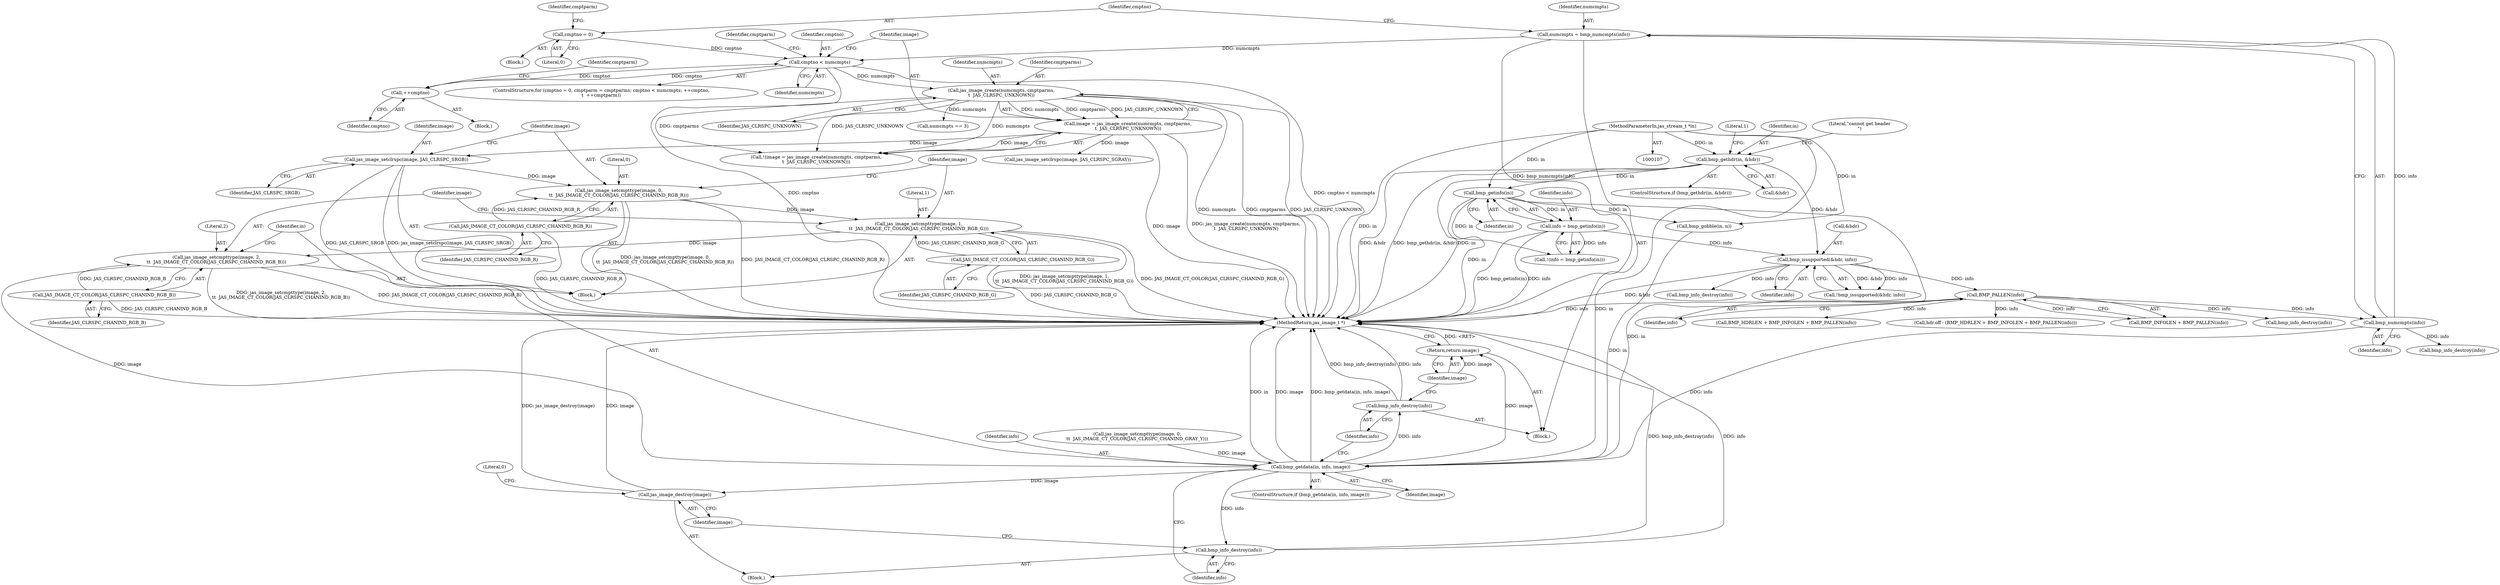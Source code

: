 digraph "0_jasper_8f62b4761711d036fd8964df256b938c809b7fca_0@pointer" {
"1000362" [label="(Call,jas_image_setcmpttype(image, 2,\n\t\t  JAS_IMAGE_CT_COLOR(JAS_CLRSPC_CHANIND_RGB_B)))"];
"1000357" [label="(Call,jas_image_setcmpttype(image, 1,\n\t\t  JAS_IMAGE_CT_COLOR(JAS_CLRSPC_CHANIND_RGB_G)))"];
"1000352" [label="(Call,jas_image_setcmpttype(image, 0,\n\t\t  JAS_IMAGE_CT_COLOR(JAS_CLRSPC_CHANIND_RGB_R)))"];
"1000349" [label="(Call,jas_image_setclrspc(image, JAS_CLRSPC_SRGB))"];
"1000333" [label="(Call,image = jas_image_create(numcmpts, cmptparms,\n\t  JAS_CLRSPC_UNKNOWN))"];
"1000335" [label="(Call,jas_image_create(numcmpts, cmptparms,\n\t  JAS_CLRSPC_UNKNOWN))"];
"1000278" [label="(Call,cmptno < numcmpts)"];
"1000272" [label="(Call,cmptno = 0)"];
"1000282" [label="(Call,++cmptno)"];
"1000266" [label="(Call,numcmpts = bmp_numcmpts(info))"];
"1000268" [label="(Call,bmp_numcmpts(info))"];
"1000242" [label="(Call,BMP_PALLEN(info))"];
"1000219" [label="(Call,bmp_issupported(&hdr, info))"];
"1000127" [label="(Call,bmp_gethdr(in, &hdr))"];
"1000108" [label="(MethodParameterIn,jas_stream_t *in)"];
"1000161" [label="(Call,info = bmp_getinfo(in))"];
"1000163" [label="(Call,bmp_getinfo(in))"];
"1000355" [label="(Call,JAS_IMAGE_CT_COLOR(JAS_CLRSPC_CHANIND_RGB_R))"];
"1000360" [label="(Call,JAS_IMAGE_CT_COLOR(JAS_CLRSPC_CHANIND_RGB_G))"];
"1000365" [label="(Call,JAS_IMAGE_CT_COLOR(JAS_CLRSPC_CHANIND_RGB_B))"];
"1000378" [label="(Call,bmp_getdata(in, info, image))"];
"1000383" [label="(Call,bmp_info_destroy(info))"];
"1000385" [label="(Call,jas_image_destroy(image))"];
"1000389" [label="(Call,bmp_info_destroy(info))"];
"1000391" [label="(Return,return image;)"];
"1000108" [label="(MethodParameterIn,jas_stream_t *in)"];
"1000365" [label="(Call,JAS_IMAGE_CT_COLOR(JAS_CLRSPC_CHANIND_RGB_B))"];
"1000382" [label="(Block,)"];
"1000274" [label="(Literal,0)"];
"1000391" [label="(Return,return image;)"];
"1000243" [label="(Identifier,info)"];
"1000340" [label="(Call,bmp_info_destroy(info))"];
"1000127" [label="(Call,bmp_gethdr(in, &hdr))"];
"1000362" [label="(Call,jas_image_setcmpttype(image, 2,\n\t\t  JAS_IMAGE_CT_COLOR(JAS_CLRSPC_CHANIND_RGB_B)))"];
"1000363" [label="(Identifier,image)"];
"1000137" [label="(Literal,1)"];
"1000345" [label="(Call,numcmpts == 3)"];
"1000383" [label="(Call,bmp_info_destroy(info))"];
"1000128" [label="(Identifier,in)"];
"1000377" [label="(ControlStructure,if (bmp_getdata(in, info, image)))"];
"1000352" [label="(Call,jas_image_setcmpttype(image, 0,\n\t\t  JAS_IMAGE_CT_COLOR(JAS_CLRSPC_CHANIND_RGB_R)))"];
"1000161" [label="(Call,info = bmp_getinfo(in))"];
"1000360" [label="(Call,JAS_IMAGE_CT_COLOR(JAS_CLRSPC_CHANIND_RGB_G))"];
"1000336" [label="(Identifier,numcmpts)"];
"1000218" [label="(Call,!bmp_issupported(&hdr, info))"];
"1000271" [label="(Block,)"];
"1000162" [label="(Identifier,info)"];
"1000285" [label="(Identifier,cmptparm)"];
"1000361" [label="(Identifier,JAS_CLRSPC_CHANIND_RGB_G)"];
"1000226" [label="(Call,bmp_info_destroy(info))"];
"1000359" [label="(Literal,1)"];
"1000356" [label="(Identifier,JAS_CLRSPC_CHANIND_RGB_R)"];
"1000266" [label="(Call,numcmpts = bmp_numcmpts(info))"];
"1000354" [label="(Literal,0)"];
"1000389" [label="(Call,bmp_info_destroy(info))"];
"1000349" [label="(Call,jas_image_setclrspc(image, JAS_CLRSPC_SRGB))"];
"1000366" [label="(Identifier,JAS_CLRSPC_CHANIND_RGB_B)"];
"1000238" [label="(Call,BMP_HDRLEN + BMP_INFOLEN + BMP_PALLEN(info))"];
"1000222" [label="(Identifier,info)"];
"1000353" [label="(Identifier,image)"];
"1000280" [label="(Identifier,numcmpts)"];
"1000234" [label="(Call,hdr.off - (BMP_HDRLEN + BMP_INFOLEN + BMP_PALLEN(info)))"];
"1000351" [label="(Identifier,JAS_CLRSPC_SRGB)"];
"1000357" [label="(Call,jas_image_setcmpttype(image, 1,\n\t\t  JAS_IMAGE_CT_COLOR(JAS_CLRSPC_CHANIND_RGB_G)))"];
"1000393" [label="(MethodReturn,jas_image_t *)"];
"1000164" [label="(Identifier,in)"];
"1000160" [label="(Call,!(info = bmp_getinfo(in)))"];
"1000386" [label="(Identifier,image)"];
"1000126" [label="(ControlStructure,if (bmp_gethdr(in, &hdr)))"];
"1000268" [label="(Call,bmp_numcmpts(info))"];
"1000385" [label="(Call,jas_image_destroy(image))"];
"1000279" [label="(Identifier,cmptno)"];
"1000355" [label="(Call,JAS_IMAGE_CT_COLOR(JAS_CLRSPC_CHANIND_RGB_R))"];
"1000392" [label="(Identifier,image)"];
"1000332" [label="(Call,!(image = jas_image_create(numcmpts, cmptparms,\n\t  JAS_CLRSPC_UNKNOWN)))"];
"1000110" [label="(Block,)"];
"1000270" [label="(ControlStructure,for (cmptno = 0, cmptparm = cmptparms; cmptno < numcmpts; ++cmptno,\n\t  ++cmptparm))"];
"1000380" [label="(Identifier,info)"];
"1000240" [label="(Call,BMP_INFOLEN + BMP_PALLEN(info))"];
"1000133" [label="(Literal,\"cannot get header\n\")"];
"1000379" [label="(Identifier,in)"];
"1000276" [label="(Identifier,cmptparm)"];
"1000129" [label="(Call,&hdr)"];
"1000272" [label="(Call,cmptno = 0)"];
"1000335" [label="(Call,jas_image_create(numcmpts, cmptparms,\n\t  JAS_CLRSPC_UNKNOWN))"];
"1000348" [label="(Block,)"];
"1000334" [label="(Identifier,image)"];
"1000364" [label="(Literal,2)"];
"1000338" [label="(Identifier,JAS_CLRSPC_UNKNOWN)"];
"1000283" [label="(Identifier,cmptno)"];
"1000220" [label="(Call,&hdr)"];
"1000219" [label="(Call,bmp_issupported(&hdr, info))"];
"1000267" [label="(Identifier,numcmpts)"];
"1000163" [label="(Call,bmp_getinfo(in))"];
"1000278" [label="(Call,cmptno < numcmpts)"];
"1000242" [label="(Call,BMP_PALLEN(info))"];
"1000333" [label="(Call,image = jas_image_create(numcmpts, cmptparms,\n\t  JAS_CLRSPC_UNKNOWN))"];
"1000369" [label="(Call,jas_image_setclrspc(image, JAS_CLRSPC_SGRAY))"];
"1000258" [label="(Call,bmp_gobble(in, n))"];
"1000262" [label="(Call,bmp_info_destroy(info))"];
"1000388" [label="(Literal,0)"];
"1000281" [label="(Block,)"];
"1000390" [label="(Identifier,info)"];
"1000269" [label="(Identifier,info)"];
"1000282" [label="(Call,++cmptno)"];
"1000350" [label="(Identifier,image)"];
"1000273" [label="(Identifier,cmptno)"];
"1000378" [label="(Call,bmp_getdata(in, info, image))"];
"1000358" [label="(Identifier,image)"];
"1000289" [label="(Identifier,cmptparm)"];
"1000372" [label="(Call,jas_image_setcmpttype(image, 0,\n\t\t  JAS_IMAGE_CT_COLOR(JAS_CLRSPC_CHANIND_GRAY_Y)))"];
"1000337" [label="(Identifier,cmptparms)"];
"1000381" [label="(Identifier,image)"];
"1000384" [label="(Identifier,info)"];
"1000362" -> "1000348"  [label="AST: "];
"1000362" -> "1000365"  [label="CFG: "];
"1000363" -> "1000362"  [label="AST: "];
"1000364" -> "1000362"  [label="AST: "];
"1000365" -> "1000362"  [label="AST: "];
"1000379" -> "1000362"  [label="CFG: "];
"1000362" -> "1000393"  [label="DDG: JAS_IMAGE_CT_COLOR(JAS_CLRSPC_CHANIND_RGB_B)"];
"1000362" -> "1000393"  [label="DDG: jas_image_setcmpttype(image, 2,\n\t\t  JAS_IMAGE_CT_COLOR(JAS_CLRSPC_CHANIND_RGB_B))"];
"1000357" -> "1000362"  [label="DDG: image"];
"1000365" -> "1000362"  [label="DDG: JAS_CLRSPC_CHANIND_RGB_B"];
"1000362" -> "1000378"  [label="DDG: image"];
"1000357" -> "1000348"  [label="AST: "];
"1000357" -> "1000360"  [label="CFG: "];
"1000358" -> "1000357"  [label="AST: "];
"1000359" -> "1000357"  [label="AST: "];
"1000360" -> "1000357"  [label="AST: "];
"1000363" -> "1000357"  [label="CFG: "];
"1000357" -> "1000393"  [label="DDG: jas_image_setcmpttype(image, 1,\n\t\t  JAS_IMAGE_CT_COLOR(JAS_CLRSPC_CHANIND_RGB_G))"];
"1000357" -> "1000393"  [label="DDG: JAS_IMAGE_CT_COLOR(JAS_CLRSPC_CHANIND_RGB_G)"];
"1000352" -> "1000357"  [label="DDG: image"];
"1000360" -> "1000357"  [label="DDG: JAS_CLRSPC_CHANIND_RGB_G"];
"1000352" -> "1000348"  [label="AST: "];
"1000352" -> "1000355"  [label="CFG: "];
"1000353" -> "1000352"  [label="AST: "];
"1000354" -> "1000352"  [label="AST: "];
"1000355" -> "1000352"  [label="AST: "];
"1000358" -> "1000352"  [label="CFG: "];
"1000352" -> "1000393"  [label="DDG: jas_image_setcmpttype(image, 0,\n\t\t  JAS_IMAGE_CT_COLOR(JAS_CLRSPC_CHANIND_RGB_R))"];
"1000352" -> "1000393"  [label="DDG: JAS_IMAGE_CT_COLOR(JAS_CLRSPC_CHANIND_RGB_R)"];
"1000349" -> "1000352"  [label="DDG: image"];
"1000355" -> "1000352"  [label="DDG: JAS_CLRSPC_CHANIND_RGB_R"];
"1000349" -> "1000348"  [label="AST: "];
"1000349" -> "1000351"  [label="CFG: "];
"1000350" -> "1000349"  [label="AST: "];
"1000351" -> "1000349"  [label="AST: "];
"1000353" -> "1000349"  [label="CFG: "];
"1000349" -> "1000393"  [label="DDG: jas_image_setclrspc(image, JAS_CLRSPC_SRGB)"];
"1000349" -> "1000393"  [label="DDG: JAS_CLRSPC_SRGB"];
"1000333" -> "1000349"  [label="DDG: image"];
"1000333" -> "1000332"  [label="AST: "];
"1000333" -> "1000335"  [label="CFG: "];
"1000334" -> "1000333"  [label="AST: "];
"1000335" -> "1000333"  [label="AST: "];
"1000332" -> "1000333"  [label="CFG: "];
"1000333" -> "1000393"  [label="DDG: image"];
"1000333" -> "1000393"  [label="DDG: jas_image_create(numcmpts, cmptparms,\n\t  JAS_CLRSPC_UNKNOWN)"];
"1000333" -> "1000332"  [label="DDG: image"];
"1000335" -> "1000333"  [label="DDG: numcmpts"];
"1000335" -> "1000333"  [label="DDG: cmptparms"];
"1000335" -> "1000333"  [label="DDG: JAS_CLRSPC_UNKNOWN"];
"1000333" -> "1000369"  [label="DDG: image"];
"1000335" -> "1000338"  [label="CFG: "];
"1000336" -> "1000335"  [label="AST: "];
"1000337" -> "1000335"  [label="AST: "];
"1000338" -> "1000335"  [label="AST: "];
"1000335" -> "1000393"  [label="DDG: numcmpts"];
"1000335" -> "1000393"  [label="DDG: JAS_CLRSPC_UNKNOWN"];
"1000335" -> "1000393"  [label="DDG: cmptparms"];
"1000335" -> "1000332"  [label="DDG: numcmpts"];
"1000335" -> "1000332"  [label="DDG: cmptparms"];
"1000335" -> "1000332"  [label="DDG: JAS_CLRSPC_UNKNOWN"];
"1000278" -> "1000335"  [label="DDG: numcmpts"];
"1000335" -> "1000345"  [label="DDG: numcmpts"];
"1000278" -> "1000270"  [label="AST: "];
"1000278" -> "1000280"  [label="CFG: "];
"1000279" -> "1000278"  [label="AST: "];
"1000280" -> "1000278"  [label="AST: "];
"1000289" -> "1000278"  [label="CFG: "];
"1000334" -> "1000278"  [label="CFG: "];
"1000278" -> "1000393"  [label="DDG: cmptno < numcmpts"];
"1000278" -> "1000393"  [label="DDG: cmptno"];
"1000272" -> "1000278"  [label="DDG: cmptno"];
"1000282" -> "1000278"  [label="DDG: cmptno"];
"1000266" -> "1000278"  [label="DDG: numcmpts"];
"1000278" -> "1000282"  [label="DDG: cmptno"];
"1000272" -> "1000271"  [label="AST: "];
"1000272" -> "1000274"  [label="CFG: "];
"1000273" -> "1000272"  [label="AST: "];
"1000274" -> "1000272"  [label="AST: "];
"1000276" -> "1000272"  [label="CFG: "];
"1000282" -> "1000281"  [label="AST: "];
"1000282" -> "1000283"  [label="CFG: "];
"1000283" -> "1000282"  [label="AST: "];
"1000285" -> "1000282"  [label="CFG: "];
"1000266" -> "1000110"  [label="AST: "];
"1000266" -> "1000268"  [label="CFG: "];
"1000267" -> "1000266"  [label="AST: "];
"1000268" -> "1000266"  [label="AST: "];
"1000273" -> "1000266"  [label="CFG: "];
"1000266" -> "1000393"  [label="DDG: bmp_numcmpts(info)"];
"1000268" -> "1000266"  [label="DDG: info"];
"1000268" -> "1000269"  [label="CFG: "];
"1000269" -> "1000268"  [label="AST: "];
"1000242" -> "1000268"  [label="DDG: info"];
"1000268" -> "1000340"  [label="DDG: info"];
"1000268" -> "1000378"  [label="DDG: info"];
"1000242" -> "1000240"  [label="AST: "];
"1000242" -> "1000243"  [label="CFG: "];
"1000243" -> "1000242"  [label="AST: "];
"1000240" -> "1000242"  [label="CFG: "];
"1000242" -> "1000393"  [label="DDG: info"];
"1000242" -> "1000234"  [label="DDG: info"];
"1000242" -> "1000238"  [label="DDG: info"];
"1000242" -> "1000240"  [label="DDG: info"];
"1000219" -> "1000242"  [label="DDG: info"];
"1000242" -> "1000262"  [label="DDG: info"];
"1000219" -> "1000218"  [label="AST: "];
"1000219" -> "1000222"  [label="CFG: "];
"1000220" -> "1000219"  [label="AST: "];
"1000222" -> "1000219"  [label="AST: "];
"1000218" -> "1000219"  [label="CFG: "];
"1000219" -> "1000393"  [label="DDG: &hdr"];
"1000219" -> "1000218"  [label="DDG: &hdr"];
"1000219" -> "1000218"  [label="DDG: info"];
"1000127" -> "1000219"  [label="DDG: &hdr"];
"1000161" -> "1000219"  [label="DDG: info"];
"1000219" -> "1000226"  [label="DDG: info"];
"1000127" -> "1000126"  [label="AST: "];
"1000127" -> "1000129"  [label="CFG: "];
"1000128" -> "1000127"  [label="AST: "];
"1000129" -> "1000127"  [label="AST: "];
"1000133" -> "1000127"  [label="CFG: "];
"1000137" -> "1000127"  [label="CFG: "];
"1000127" -> "1000393"  [label="DDG: &hdr"];
"1000127" -> "1000393"  [label="DDG: bmp_gethdr(in, &hdr)"];
"1000127" -> "1000393"  [label="DDG: in"];
"1000108" -> "1000127"  [label="DDG: in"];
"1000127" -> "1000163"  [label="DDG: in"];
"1000108" -> "1000107"  [label="AST: "];
"1000108" -> "1000393"  [label="DDG: in"];
"1000108" -> "1000163"  [label="DDG: in"];
"1000108" -> "1000258"  [label="DDG: in"];
"1000108" -> "1000378"  [label="DDG: in"];
"1000161" -> "1000160"  [label="AST: "];
"1000161" -> "1000163"  [label="CFG: "];
"1000162" -> "1000161"  [label="AST: "];
"1000163" -> "1000161"  [label="AST: "];
"1000160" -> "1000161"  [label="CFG: "];
"1000161" -> "1000393"  [label="DDG: bmp_getinfo(in)"];
"1000161" -> "1000393"  [label="DDG: info"];
"1000161" -> "1000160"  [label="DDG: info"];
"1000163" -> "1000161"  [label="DDG: in"];
"1000163" -> "1000164"  [label="CFG: "];
"1000164" -> "1000163"  [label="AST: "];
"1000163" -> "1000393"  [label="DDG: in"];
"1000163" -> "1000160"  [label="DDG: in"];
"1000163" -> "1000258"  [label="DDG: in"];
"1000163" -> "1000378"  [label="DDG: in"];
"1000355" -> "1000356"  [label="CFG: "];
"1000356" -> "1000355"  [label="AST: "];
"1000355" -> "1000393"  [label="DDG: JAS_CLRSPC_CHANIND_RGB_R"];
"1000360" -> "1000361"  [label="CFG: "];
"1000361" -> "1000360"  [label="AST: "];
"1000360" -> "1000393"  [label="DDG: JAS_CLRSPC_CHANIND_RGB_G"];
"1000365" -> "1000366"  [label="CFG: "];
"1000366" -> "1000365"  [label="AST: "];
"1000365" -> "1000393"  [label="DDG: JAS_CLRSPC_CHANIND_RGB_B"];
"1000378" -> "1000377"  [label="AST: "];
"1000378" -> "1000381"  [label="CFG: "];
"1000379" -> "1000378"  [label="AST: "];
"1000380" -> "1000378"  [label="AST: "];
"1000381" -> "1000378"  [label="AST: "];
"1000384" -> "1000378"  [label="CFG: "];
"1000390" -> "1000378"  [label="CFG: "];
"1000378" -> "1000393"  [label="DDG: in"];
"1000378" -> "1000393"  [label="DDG: bmp_getdata(in, info, image)"];
"1000378" -> "1000393"  [label="DDG: image"];
"1000258" -> "1000378"  [label="DDG: in"];
"1000372" -> "1000378"  [label="DDG: image"];
"1000378" -> "1000383"  [label="DDG: info"];
"1000378" -> "1000385"  [label="DDG: image"];
"1000378" -> "1000389"  [label="DDG: info"];
"1000378" -> "1000391"  [label="DDG: image"];
"1000383" -> "1000382"  [label="AST: "];
"1000383" -> "1000384"  [label="CFG: "];
"1000384" -> "1000383"  [label="AST: "];
"1000386" -> "1000383"  [label="CFG: "];
"1000383" -> "1000393"  [label="DDG: bmp_info_destroy(info)"];
"1000383" -> "1000393"  [label="DDG: info"];
"1000385" -> "1000382"  [label="AST: "];
"1000385" -> "1000386"  [label="CFG: "];
"1000386" -> "1000385"  [label="AST: "];
"1000388" -> "1000385"  [label="CFG: "];
"1000385" -> "1000393"  [label="DDG: image"];
"1000385" -> "1000393"  [label="DDG: jas_image_destroy(image)"];
"1000389" -> "1000110"  [label="AST: "];
"1000389" -> "1000390"  [label="CFG: "];
"1000390" -> "1000389"  [label="AST: "];
"1000392" -> "1000389"  [label="CFG: "];
"1000389" -> "1000393"  [label="DDG: bmp_info_destroy(info)"];
"1000389" -> "1000393"  [label="DDG: info"];
"1000391" -> "1000110"  [label="AST: "];
"1000391" -> "1000392"  [label="CFG: "];
"1000392" -> "1000391"  [label="AST: "];
"1000393" -> "1000391"  [label="CFG: "];
"1000391" -> "1000393"  [label="DDG: <RET>"];
"1000392" -> "1000391"  [label="DDG: image"];
}
